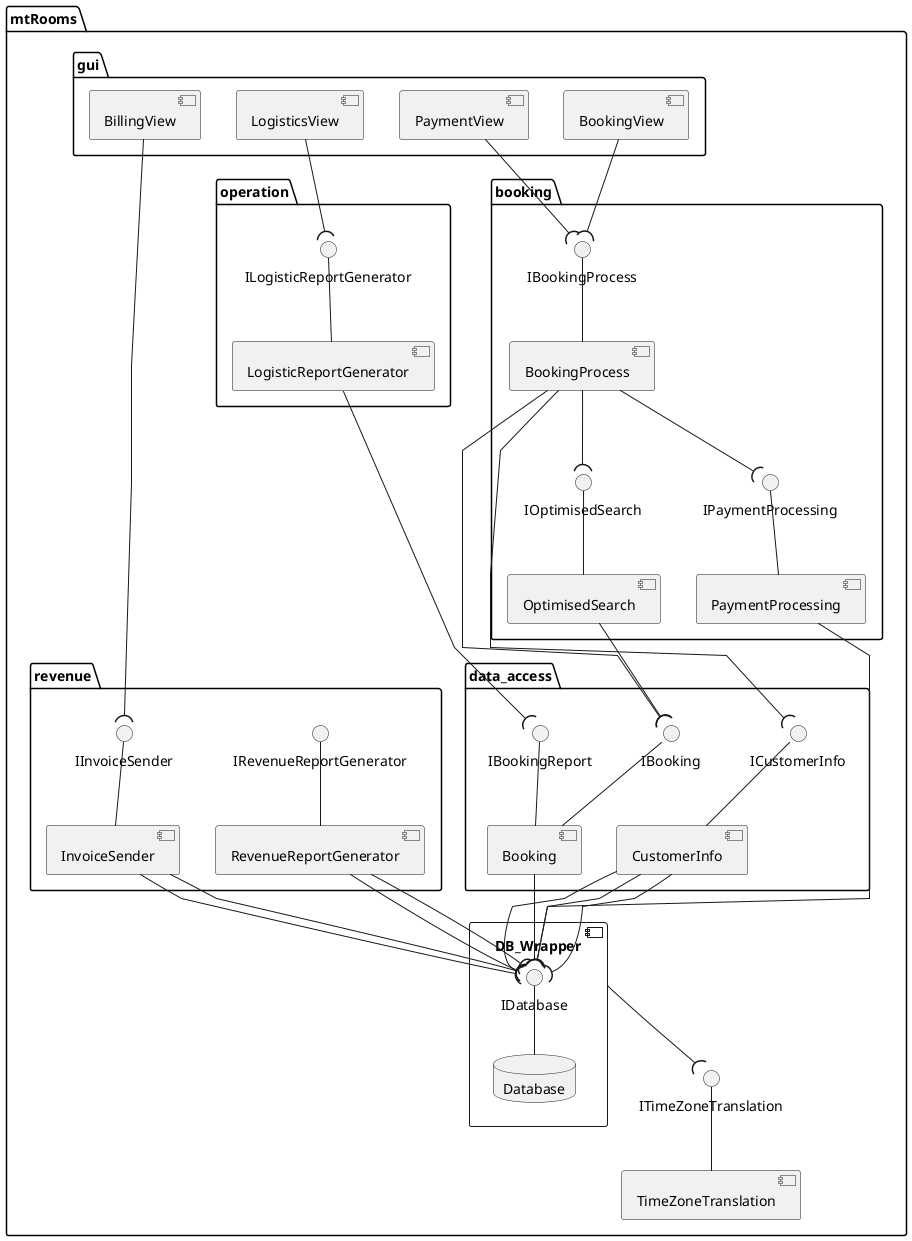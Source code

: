 @startuml

'skinparam linetype ortho
skinparam linetype polyline

package mtRooms {
    package "gui" {
        [BillingView]
        [LogisticsView]
        [BookingView]
        [PaymentView]
    }

    package "booking" {
        interface IBookingProcess
        [BookingProcess]
        interface IOptimisedSearch
        [OptimisedSearch]
        interface IPaymentProcessing
        [PaymentProcessing]

        IBookingProcess -- BookingProcess
        IOptimisedSearch -- OptimisedSearch

        BookingProcess --( IOptimisedSearch
    }

    package "data_access" {
        interface IBooking
        interface IBookingReport
        [Booking]
        interface ICustomerInfo
        [CustomerInfo]

        IBooking -- Booking
        IBookingReport -- Booking
        ICustomerInfo -- CustomerInfo
        IPaymentProcessing -- PaymentProcessing
    }

    package "revenue" {
        [RevenueReportGenerator]
        interface IRevenueReportGenerator
        [InvoiceSender]
        interface IInvoiceSender

        IRevenueReportGenerator -- RevenueReportGenerator
        IInvoiceSender -- InvoiceSender
    }

    package "operation" {
        [LogisticReportGenerator]
        interface ILogisticReportGenerator

        ILogisticReportGenerator -- LogisticReportGenerator
    }

    component DB_Wrapper {
        interface IDatabase
        database Database

        IDatabase -- Database
    }
    
    interface ITimeZoneTranslation
    [TimeZoneTranslation]
    ITimeZoneTranslation -- TimeZoneTranslation
    
    DB_Wrapper --( ITimeZoneTranslation
    

    IInvoiceSender )-up- BillingView
    ILogisticReportGenerator )-up- LogisticsView
    BookingView --( IBookingProcess
    PaymentView --( IBookingProcess

    BookingProcess --( IPaymentProcessing
    BookingProcess --( IBooking
    BookingProcess --( ICustomerInfo
    OptimisedSearch --( IBooking

    Booking --( IDatabase
    CustomerInfo --( IDatabase
    CustomerInfo --( IDatabase
    CustomerInfo --( IDatabase

    PaymentProcessing --( IDatabase
    LogisticReportGenerator --( IBookingReport
    InvoiceSender --( IDatabase
    InvoiceSender --( IDatabase
    RevenueReportGenerator --( IDatabase
    RevenueReportGenerator --( IDatabase
}

@enduml